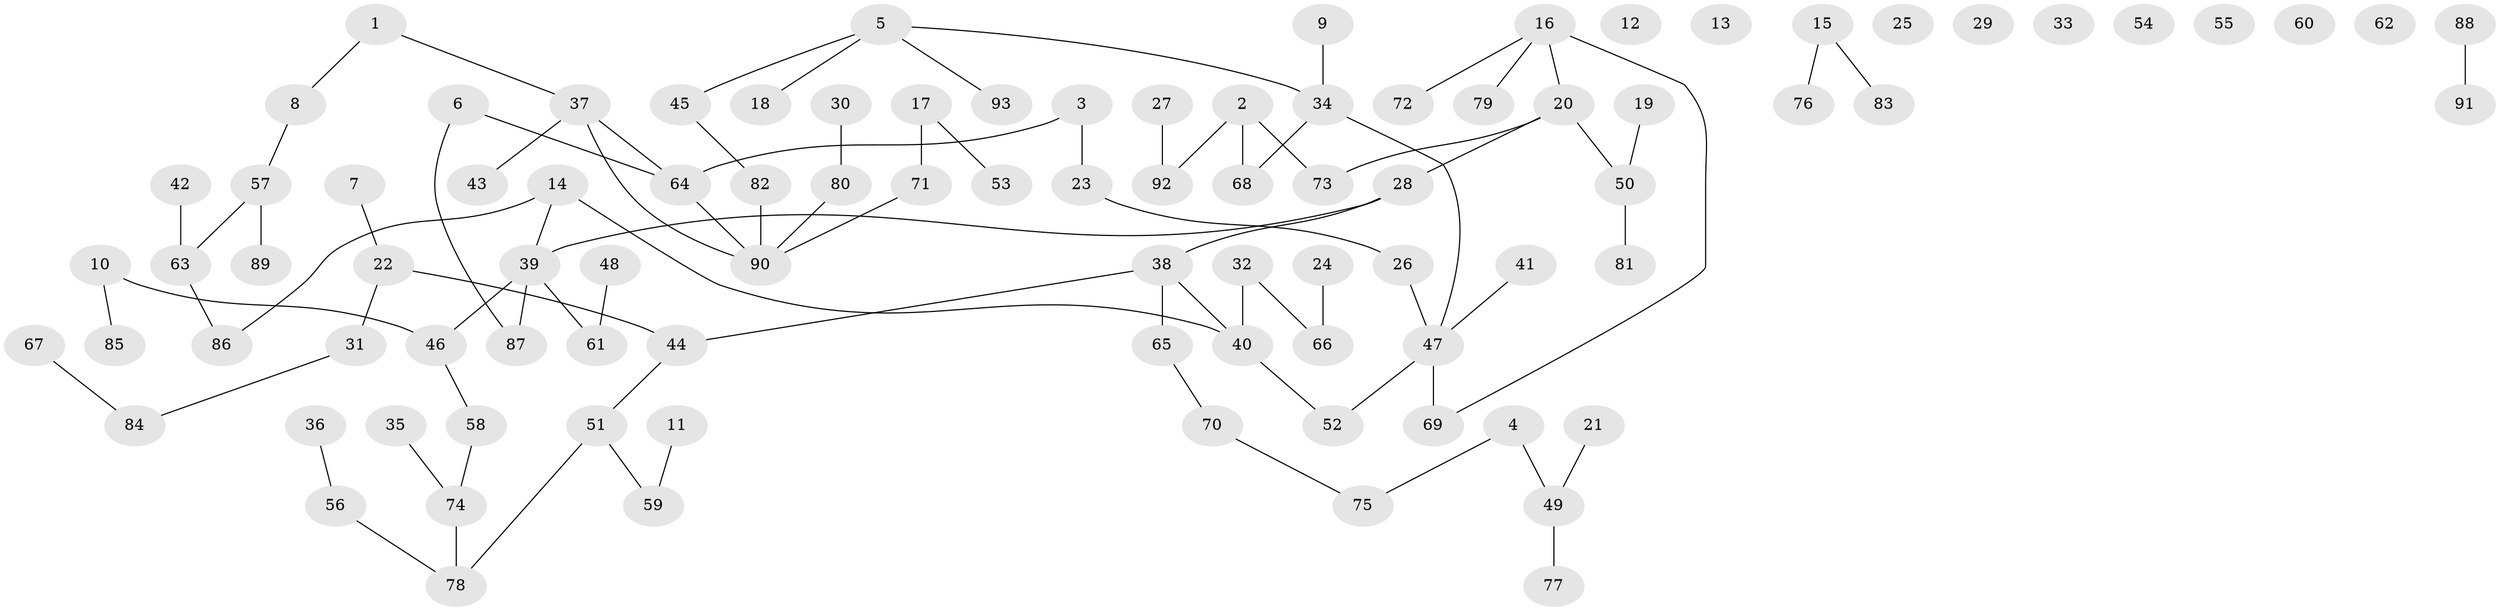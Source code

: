 // Generated by graph-tools (version 1.1) at 2025/12/03/09/25 04:12:59]
// undirected, 93 vertices, 89 edges
graph export_dot {
graph [start="1"]
  node [color=gray90,style=filled];
  1;
  2;
  3;
  4;
  5;
  6;
  7;
  8;
  9;
  10;
  11;
  12;
  13;
  14;
  15;
  16;
  17;
  18;
  19;
  20;
  21;
  22;
  23;
  24;
  25;
  26;
  27;
  28;
  29;
  30;
  31;
  32;
  33;
  34;
  35;
  36;
  37;
  38;
  39;
  40;
  41;
  42;
  43;
  44;
  45;
  46;
  47;
  48;
  49;
  50;
  51;
  52;
  53;
  54;
  55;
  56;
  57;
  58;
  59;
  60;
  61;
  62;
  63;
  64;
  65;
  66;
  67;
  68;
  69;
  70;
  71;
  72;
  73;
  74;
  75;
  76;
  77;
  78;
  79;
  80;
  81;
  82;
  83;
  84;
  85;
  86;
  87;
  88;
  89;
  90;
  91;
  92;
  93;
  1 -- 8;
  1 -- 37;
  2 -- 68;
  2 -- 73;
  2 -- 92;
  3 -- 23;
  3 -- 64;
  4 -- 49;
  4 -- 75;
  5 -- 18;
  5 -- 34;
  5 -- 45;
  5 -- 93;
  6 -- 64;
  6 -- 87;
  7 -- 22;
  8 -- 57;
  9 -- 34;
  10 -- 46;
  10 -- 85;
  11 -- 59;
  14 -- 39;
  14 -- 40;
  14 -- 86;
  15 -- 76;
  15 -- 83;
  16 -- 20;
  16 -- 69;
  16 -- 72;
  16 -- 79;
  17 -- 53;
  17 -- 71;
  19 -- 50;
  20 -- 28;
  20 -- 50;
  20 -- 73;
  21 -- 49;
  22 -- 31;
  22 -- 44;
  23 -- 26;
  24 -- 66;
  26 -- 47;
  27 -- 92;
  28 -- 38;
  28 -- 39;
  30 -- 80;
  31 -- 84;
  32 -- 40;
  32 -- 66;
  34 -- 47;
  34 -- 68;
  35 -- 74;
  36 -- 56;
  37 -- 43;
  37 -- 64;
  37 -- 90;
  38 -- 40;
  38 -- 44;
  38 -- 65;
  39 -- 46;
  39 -- 61;
  39 -- 87;
  40 -- 52;
  41 -- 47;
  42 -- 63;
  44 -- 51;
  45 -- 82;
  46 -- 58;
  47 -- 52;
  47 -- 69;
  48 -- 61;
  49 -- 77;
  50 -- 81;
  51 -- 59;
  51 -- 78;
  56 -- 78;
  57 -- 63;
  57 -- 89;
  58 -- 74;
  63 -- 86;
  64 -- 90;
  65 -- 70;
  67 -- 84;
  70 -- 75;
  71 -- 90;
  74 -- 78;
  80 -- 90;
  82 -- 90;
  88 -- 91;
}
